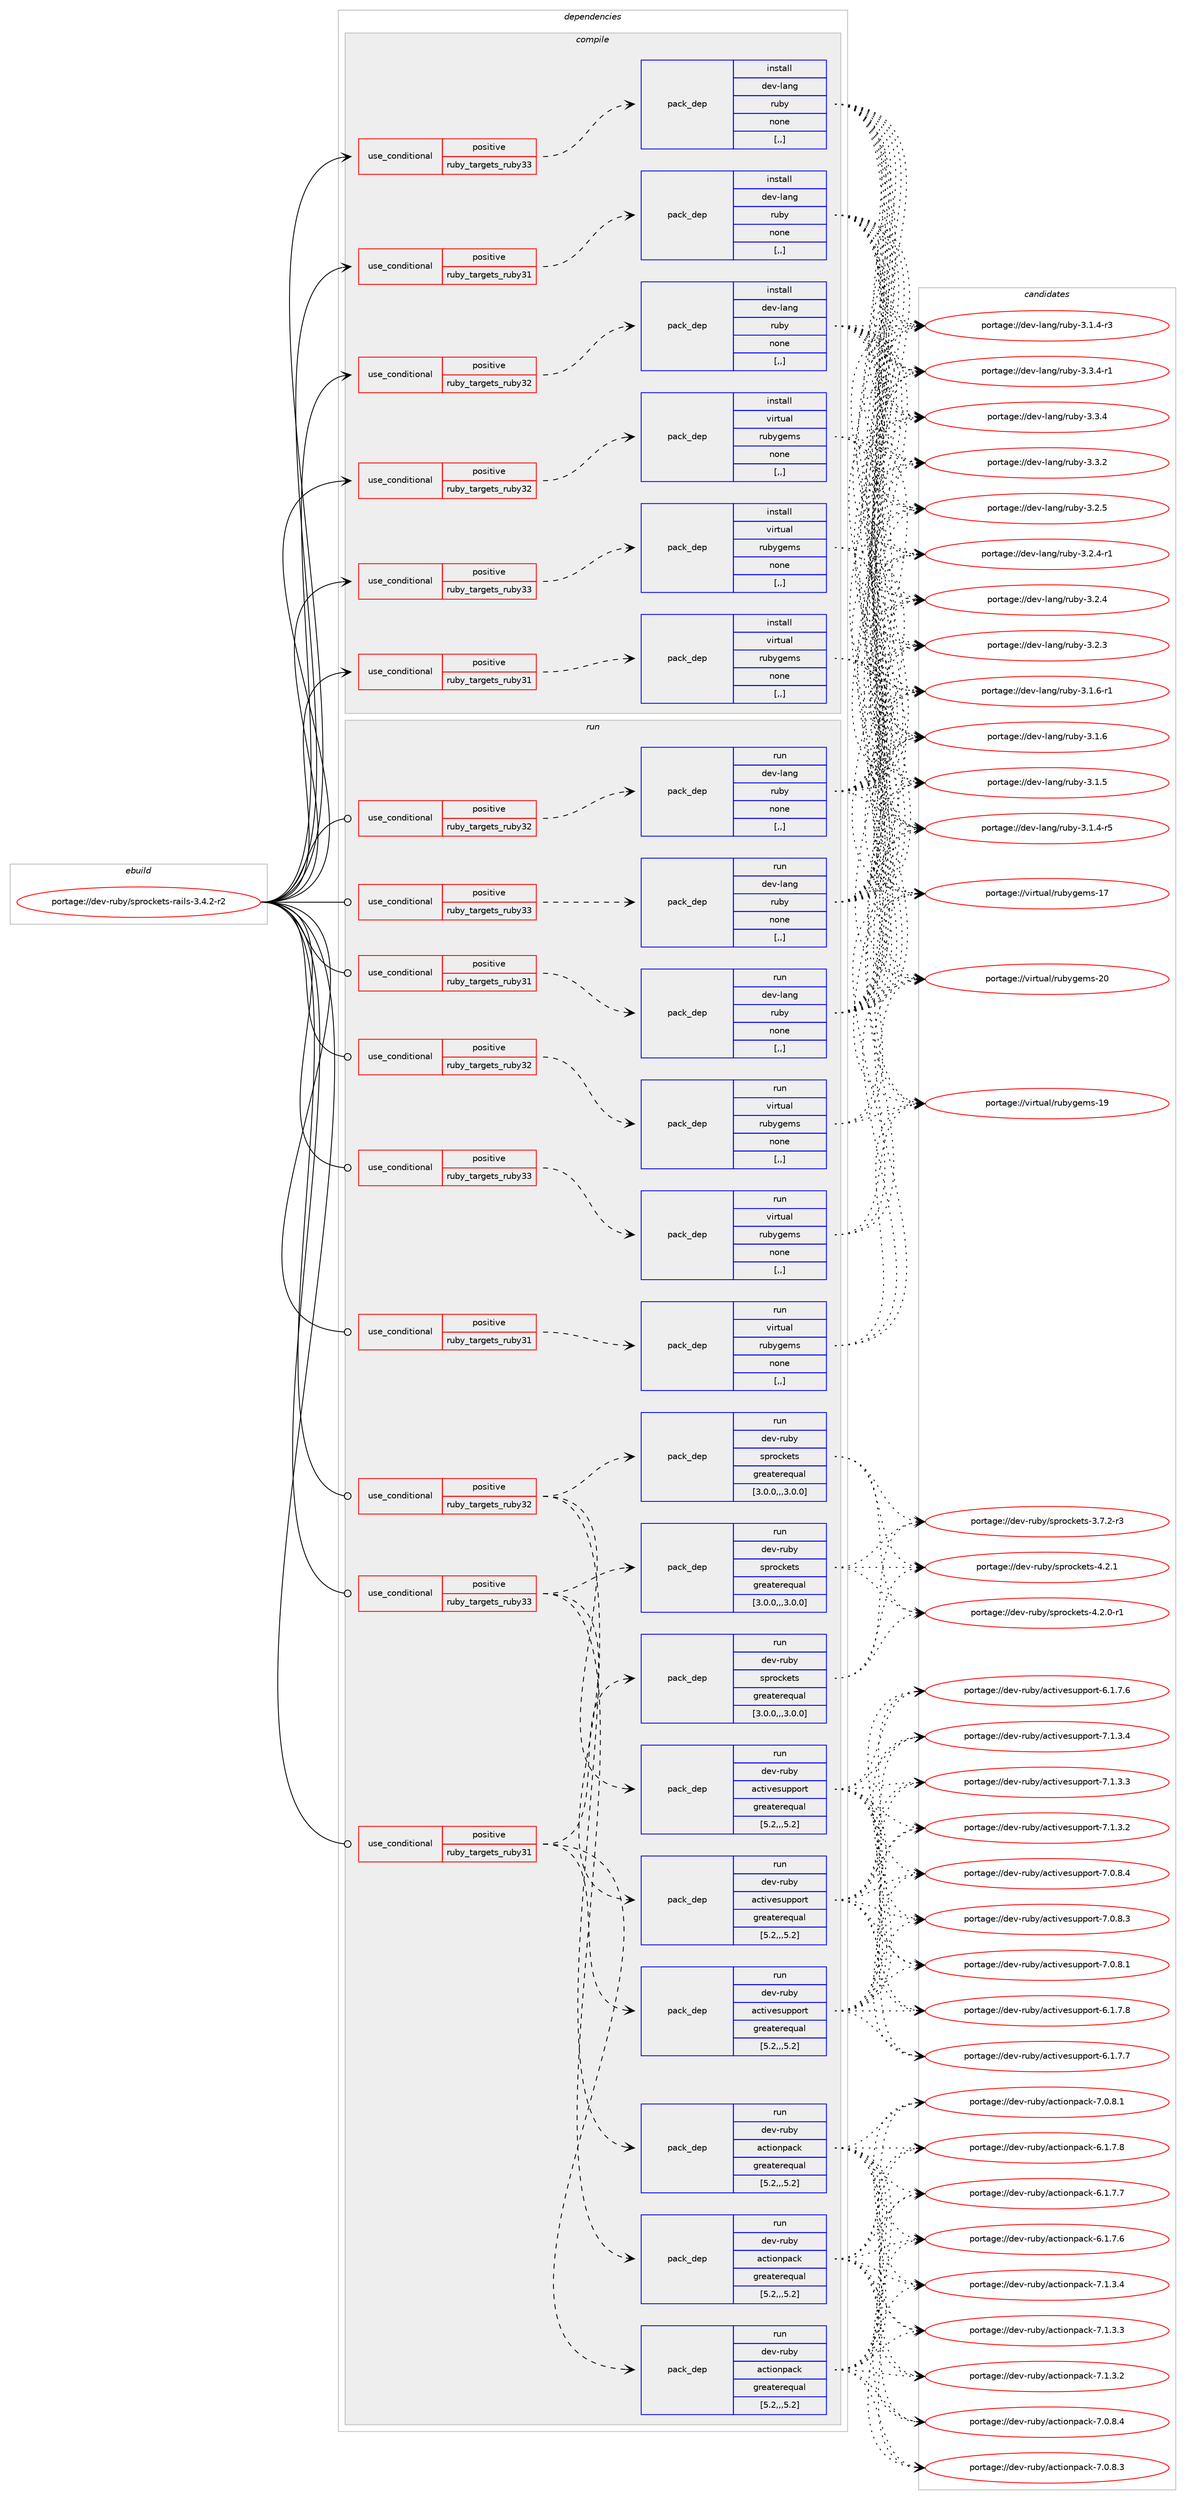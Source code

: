 digraph prolog {

# *************
# Graph options
# *************

newrank=true;
concentrate=true;
compound=true;
graph [rankdir=LR,fontname=Helvetica,fontsize=10,ranksep=1.5];#, ranksep=2.5, nodesep=0.2];
edge  [arrowhead=vee];
node  [fontname=Helvetica,fontsize=10];

# **********
# The ebuild
# **********

subgraph cluster_leftcol {
color=gray;
label=<<i>ebuild</i>>;
id [label="portage://dev-ruby/sprockets-rails-3.4.2-r2", color=red, width=4, href="../dev-ruby/sprockets-rails-3.4.2-r2.svg"];
}

# ****************
# The dependencies
# ****************

subgraph cluster_midcol {
color=gray;
label=<<i>dependencies</i>>;
subgraph cluster_compile {
fillcolor="#eeeeee";
style=filled;
label=<<i>compile</i>>;
subgraph cond56948 {
dependency204040 [label=<<TABLE BORDER="0" CELLBORDER="1" CELLSPACING="0" CELLPADDING="4"><TR><TD ROWSPAN="3" CELLPADDING="10">use_conditional</TD></TR><TR><TD>positive</TD></TR><TR><TD>ruby_targets_ruby31</TD></TR></TABLE>>, shape=none, color=red];
subgraph pack145707 {
dependency204041 [label=<<TABLE BORDER="0" CELLBORDER="1" CELLSPACING="0" CELLPADDING="4" WIDTH="220"><TR><TD ROWSPAN="6" CELLPADDING="30">pack_dep</TD></TR><TR><TD WIDTH="110">install</TD></TR><TR><TD>dev-lang</TD></TR><TR><TD>ruby</TD></TR><TR><TD>none</TD></TR><TR><TD>[,,]</TD></TR></TABLE>>, shape=none, color=blue];
}
dependency204040:e -> dependency204041:w [weight=20,style="dashed",arrowhead="vee"];
}
id:e -> dependency204040:w [weight=20,style="solid",arrowhead="vee"];
subgraph cond56949 {
dependency204042 [label=<<TABLE BORDER="0" CELLBORDER="1" CELLSPACING="0" CELLPADDING="4"><TR><TD ROWSPAN="3" CELLPADDING="10">use_conditional</TD></TR><TR><TD>positive</TD></TR><TR><TD>ruby_targets_ruby31</TD></TR></TABLE>>, shape=none, color=red];
subgraph pack145708 {
dependency204043 [label=<<TABLE BORDER="0" CELLBORDER="1" CELLSPACING="0" CELLPADDING="4" WIDTH="220"><TR><TD ROWSPAN="6" CELLPADDING="30">pack_dep</TD></TR><TR><TD WIDTH="110">install</TD></TR><TR><TD>virtual</TD></TR><TR><TD>rubygems</TD></TR><TR><TD>none</TD></TR><TR><TD>[,,]</TD></TR></TABLE>>, shape=none, color=blue];
}
dependency204042:e -> dependency204043:w [weight=20,style="dashed",arrowhead="vee"];
}
id:e -> dependency204042:w [weight=20,style="solid",arrowhead="vee"];
subgraph cond56950 {
dependency204044 [label=<<TABLE BORDER="0" CELLBORDER="1" CELLSPACING="0" CELLPADDING="4"><TR><TD ROWSPAN="3" CELLPADDING="10">use_conditional</TD></TR><TR><TD>positive</TD></TR><TR><TD>ruby_targets_ruby32</TD></TR></TABLE>>, shape=none, color=red];
subgraph pack145709 {
dependency204045 [label=<<TABLE BORDER="0" CELLBORDER="1" CELLSPACING="0" CELLPADDING="4" WIDTH="220"><TR><TD ROWSPAN="6" CELLPADDING="30">pack_dep</TD></TR><TR><TD WIDTH="110">install</TD></TR><TR><TD>dev-lang</TD></TR><TR><TD>ruby</TD></TR><TR><TD>none</TD></TR><TR><TD>[,,]</TD></TR></TABLE>>, shape=none, color=blue];
}
dependency204044:e -> dependency204045:w [weight=20,style="dashed",arrowhead="vee"];
}
id:e -> dependency204044:w [weight=20,style="solid",arrowhead="vee"];
subgraph cond56951 {
dependency204046 [label=<<TABLE BORDER="0" CELLBORDER="1" CELLSPACING="0" CELLPADDING="4"><TR><TD ROWSPAN="3" CELLPADDING="10">use_conditional</TD></TR><TR><TD>positive</TD></TR><TR><TD>ruby_targets_ruby32</TD></TR></TABLE>>, shape=none, color=red];
subgraph pack145710 {
dependency204047 [label=<<TABLE BORDER="0" CELLBORDER="1" CELLSPACING="0" CELLPADDING="4" WIDTH="220"><TR><TD ROWSPAN="6" CELLPADDING="30">pack_dep</TD></TR><TR><TD WIDTH="110">install</TD></TR><TR><TD>virtual</TD></TR><TR><TD>rubygems</TD></TR><TR><TD>none</TD></TR><TR><TD>[,,]</TD></TR></TABLE>>, shape=none, color=blue];
}
dependency204046:e -> dependency204047:w [weight=20,style="dashed",arrowhead="vee"];
}
id:e -> dependency204046:w [weight=20,style="solid",arrowhead="vee"];
subgraph cond56952 {
dependency204048 [label=<<TABLE BORDER="0" CELLBORDER="1" CELLSPACING="0" CELLPADDING="4"><TR><TD ROWSPAN="3" CELLPADDING="10">use_conditional</TD></TR><TR><TD>positive</TD></TR><TR><TD>ruby_targets_ruby33</TD></TR></TABLE>>, shape=none, color=red];
subgraph pack145711 {
dependency204049 [label=<<TABLE BORDER="0" CELLBORDER="1" CELLSPACING="0" CELLPADDING="4" WIDTH="220"><TR><TD ROWSPAN="6" CELLPADDING="30">pack_dep</TD></TR><TR><TD WIDTH="110">install</TD></TR><TR><TD>dev-lang</TD></TR><TR><TD>ruby</TD></TR><TR><TD>none</TD></TR><TR><TD>[,,]</TD></TR></TABLE>>, shape=none, color=blue];
}
dependency204048:e -> dependency204049:w [weight=20,style="dashed",arrowhead="vee"];
}
id:e -> dependency204048:w [weight=20,style="solid",arrowhead="vee"];
subgraph cond56953 {
dependency204050 [label=<<TABLE BORDER="0" CELLBORDER="1" CELLSPACING="0" CELLPADDING="4"><TR><TD ROWSPAN="3" CELLPADDING="10">use_conditional</TD></TR><TR><TD>positive</TD></TR><TR><TD>ruby_targets_ruby33</TD></TR></TABLE>>, shape=none, color=red];
subgraph pack145712 {
dependency204051 [label=<<TABLE BORDER="0" CELLBORDER="1" CELLSPACING="0" CELLPADDING="4" WIDTH="220"><TR><TD ROWSPAN="6" CELLPADDING="30">pack_dep</TD></TR><TR><TD WIDTH="110">install</TD></TR><TR><TD>virtual</TD></TR><TR><TD>rubygems</TD></TR><TR><TD>none</TD></TR><TR><TD>[,,]</TD></TR></TABLE>>, shape=none, color=blue];
}
dependency204050:e -> dependency204051:w [weight=20,style="dashed",arrowhead="vee"];
}
id:e -> dependency204050:w [weight=20,style="solid",arrowhead="vee"];
}
subgraph cluster_compileandrun {
fillcolor="#eeeeee";
style=filled;
label=<<i>compile and run</i>>;
}
subgraph cluster_run {
fillcolor="#eeeeee";
style=filled;
label=<<i>run</i>>;
subgraph cond56954 {
dependency204052 [label=<<TABLE BORDER="0" CELLBORDER="1" CELLSPACING="0" CELLPADDING="4"><TR><TD ROWSPAN="3" CELLPADDING="10">use_conditional</TD></TR><TR><TD>positive</TD></TR><TR><TD>ruby_targets_ruby31</TD></TR></TABLE>>, shape=none, color=red];
subgraph pack145713 {
dependency204053 [label=<<TABLE BORDER="0" CELLBORDER="1" CELLSPACING="0" CELLPADDING="4" WIDTH="220"><TR><TD ROWSPAN="6" CELLPADDING="30">pack_dep</TD></TR><TR><TD WIDTH="110">run</TD></TR><TR><TD>dev-lang</TD></TR><TR><TD>ruby</TD></TR><TR><TD>none</TD></TR><TR><TD>[,,]</TD></TR></TABLE>>, shape=none, color=blue];
}
dependency204052:e -> dependency204053:w [weight=20,style="dashed",arrowhead="vee"];
}
id:e -> dependency204052:w [weight=20,style="solid",arrowhead="odot"];
subgraph cond56955 {
dependency204054 [label=<<TABLE BORDER="0" CELLBORDER="1" CELLSPACING="0" CELLPADDING="4"><TR><TD ROWSPAN="3" CELLPADDING="10">use_conditional</TD></TR><TR><TD>positive</TD></TR><TR><TD>ruby_targets_ruby31</TD></TR></TABLE>>, shape=none, color=red];
subgraph pack145714 {
dependency204055 [label=<<TABLE BORDER="0" CELLBORDER="1" CELLSPACING="0" CELLPADDING="4" WIDTH="220"><TR><TD ROWSPAN="6" CELLPADDING="30">pack_dep</TD></TR><TR><TD WIDTH="110">run</TD></TR><TR><TD>dev-ruby</TD></TR><TR><TD>actionpack</TD></TR><TR><TD>greaterequal</TD></TR><TR><TD>[5.2,,,5.2]</TD></TR></TABLE>>, shape=none, color=blue];
}
dependency204054:e -> dependency204055:w [weight=20,style="dashed",arrowhead="vee"];
subgraph pack145715 {
dependency204056 [label=<<TABLE BORDER="0" CELLBORDER="1" CELLSPACING="0" CELLPADDING="4" WIDTH="220"><TR><TD ROWSPAN="6" CELLPADDING="30">pack_dep</TD></TR><TR><TD WIDTH="110">run</TD></TR><TR><TD>dev-ruby</TD></TR><TR><TD>activesupport</TD></TR><TR><TD>greaterequal</TD></TR><TR><TD>[5.2,,,5.2]</TD></TR></TABLE>>, shape=none, color=blue];
}
dependency204054:e -> dependency204056:w [weight=20,style="dashed",arrowhead="vee"];
subgraph pack145716 {
dependency204057 [label=<<TABLE BORDER="0" CELLBORDER="1" CELLSPACING="0" CELLPADDING="4" WIDTH="220"><TR><TD ROWSPAN="6" CELLPADDING="30">pack_dep</TD></TR><TR><TD WIDTH="110">run</TD></TR><TR><TD>dev-ruby</TD></TR><TR><TD>sprockets</TD></TR><TR><TD>greaterequal</TD></TR><TR><TD>[3.0.0,,,3.0.0]</TD></TR></TABLE>>, shape=none, color=blue];
}
dependency204054:e -> dependency204057:w [weight=20,style="dashed",arrowhead="vee"];
}
id:e -> dependency204054:w [weight=20,style="solid",arrowhead="odot"];
subgraph cond56956 {
dependency204058 [label=<<TABLE BORDER="0" CELLBORDER="1" CELLSPACING="0" CELLPADDING="4"><TR><TD ROWSPAN="3" CELLPADDING="10">use_conditional</TD></TR><TR><TD>positive</TD></TR><TR><TD>ruby_targets_ruby31</TD></TR></TABLE>>, shape=none, color=red];
subgraph pack145717 {
dependency204059 [label=<<TABLE BORDER="0" CELLBORDER="1" CELLSPACING="0" CELLPADDING="4" WIDTH="220"><TR><TD ROWSPAN="6" CELLPADDING="30">pack_dep</TD></TR><TR><TD WIDTH="110">run</TD></TR><TR><TD>virtual</TD></TR><TR><TD>rubygems</TD></TR><TR><TD>none</TD></TR><TR><TD>[,,]</TD></TR></TABLE>>, shape=none, color=blue];
}
dependency204058:e -> dependency204059:w [weight=20,style="dashed",arrowhead="vee"];
}
id:e -> dependency204058:w [weight=20,style="solid",arrowhead="odot"];
subgraph cond56957 {
dependency204060 [label=<<TABLE BORDER="0" CELLBORDER="1" CELLSPACING="0" CELLPADDING="4"><TR><TD ROWSPAN="3" CELLPADDING="10">use_conditional</TD></TR><TR><TD>positive</TD></TR><TR><TD>ruby_targets_ruby32</TD></TR></TABLE>>, shape=none, color=red];
subgraph pack145718 {
dependency204061 [label=<<TABLE BORDER="0" CELLBORDER="1" CELLSPACING="0" CELLPADDING="4" WIDTH="220"><TR><TD ROWSPAN="6" CELLPADDING="30">pack_dep</TD></TR><TR><TD WIDTH="110">run</TD></TR><TR><TD>dev-lang</TD></TR><TR><TD>ruby</TD></TR><TR><TD>none</TD></TR><TR><TD>[,,]</TD></TR></TABLE>>, shape=none, color=blue];
}
dependency204060:e -> dependency204061:w [weight=20,style="dashed",arrowhead="vee"];
}
id:e -> dependency204060:w [weight=20,style="solid",arrowhead="odot"];
subgraph cond56958 {
dependency204062 [label=<<TABLE BORDER="0" CELLBORDER="1" CELLSPACING="0" CELLPADDING="4"><TR><TD ROWSPAN="3" CELLPADDING="10">use_conditional</TD></TR><TR><TD>positive</TD></TR><TR><TD>ruby_targets_ruby32</TD></TR></TABLE>>, shape=none, color=red];
subgraph pack145719 {
dependency204063 [label=<<TABLE BORDER="0" CELLBORDER="1" CELLSPACING="0" CELLPADDING="4" WIDTH="220"><TR><TD ROWSPAN="6" CELLPADDING="30">pack_dep</TD></TR><TR><TD WIDTH="110">run</TD></TR><TR><TD>dev-ruby</TD></TR><TR><TD>actionpack</TD></TR><TR><TD>greaterequal</TD></TR><TR><TD>[5.2,,,5.2]</TD></TR></TABLE>>, shape=none, color=blue];
}
dependency204062:e -> dependency204063:w [weight=20,style="dashed",arrowhead="vee"];
subgraph pack145720 {
dependency204064 [label=<<TABLE BORDER="0" CELLBORDER="1" CELLSPACING="0" CELLPADDING="4" WIDTH="220"><TR><TD ROWSPAN="6" CELLPADDING="30">pack_dep</TD></TR><TR><TD WIDTH="110">run</TD></TR><TR><TD>dev-ruby</TD></TR><TR><TD>activesupport</TD></TR><TR><TD>greaterequal</TD></TR><TR><TD>[5.2,,,5.2]</TD></TR></TABLE>>, shape=none, color=blue];
}
dependency204062:e -> dependency204064:w [weight=20,style="dashed",arrowhead="vee"];
subgraph pack145721 {
dependency204065 [label=<<TABLE BORDER="0" CELLBORDER="1" CELLSPACING="0" CELLPADDING="4" WIDTH="220"><TR><TD ROWSPAN="6" CELLPADDING="30">pack_dep</TD></TR><TR><TD WIDTH="110">run</TD></TR><TR><TD>dev-ruby</TD></TR><TR><TD>sprockets</TD></TR><TR><TD>greaterequal</TD></TR><TR><TD>[3.0.0,,,3.0.0]</TD></TR></TABLE>>, shape=none, color=blue];
}
dependency204062:e -> dependency204065:w [weight=20,style="dashed",arrowhead="vee"];
}
id:e -> dependency204062:w [weight=20,style="solid",arrowhead="odot"];
subgraph cond56959 {
dependency204066 [label=<<TABLE BORDER="0" CELLBORDER="1" CELLSPACING="0" CELLPADDING="4"><TR><TD ROWSPAN="3" CELLPADDING="10">use_conditional</TD></TR><TR><TD>positive</TD></TR><TR><TD>ruby_targets_ruby32</TD></TR></TABLE>>, shape=none, color=red];
subgraph pack145722 {
dependency204067 [label=<<TABLE BORDER="0" CELLBORDER="1" CELLSPACING="0" CELLPADDING="4" WIDTH="220"><TR><TD ROWSPAN="6" CELLPADDING="30">pack_dep</TD></TR><TR><TD WIDTH="110">run</TD></TR><TR><TD>virtual</TD></TR><TR><TD>rubygems</TD></TR><TR><TD>none</TD></TR><TR><TD>[,,]</TD></TR></TABLE>>, shape=none, color=blue];
}
dependency204066:e -> dependency204067:w [weight=20,style="dashed",arrowhead="vee"];
}
id:e -> dependency204066:w [weight=20,style="solid",arrowhead="odot"];
subgraph cond56960 {
dependency204068 [label=<<TABLE BORDER="0" CELLBORDER="1" CELLSPACING="0" CELLPADDING="4"><TR><TD ROWSPAN="3" CELLPADDING="10">use_conditional</TD></TR><TR><TD>positive</TD></TR><TR><TD>ruby_targets_ruby33</TD></TR></TABLE>>, shape=none, color=red];
subgraph pack145723 {
dependency204069 [label=<<TABLE BORDER="0" CELLBORDER="1" CELLSPACING="0" CELLPADDING="4" WIDTH="220"><TR><TD ROWSPAN="6" CELLPADDING="30">pack_dep</TD></TR><TR><TD WIDTH="110">run</TD></TR><TR><TD>dev-lang</TD></TR><TR><TD>ruby</TD></TR><TR><TD>none</TD></TR><TR><TD>[,,]</TD></TR></TABLE>>, shape=none, color=blue];
}
dependency204068:e -> dependency204069:w [weight=20,style="dashed",arrowhead="vee"];
}
id:e -> dependency204068:w [weight=20,style="solid",arrowhead="odot"];
subgraph cond56961 {
dependency204070 [label=<<TABLE BORDER="0" CELLBORDER="1" CELLSPACING="0" CELLPADDING="4"><TR><TD ROWSPAN="3" CELLPADDING="10">use_conditional</TD></TR><TR><TD>positive</TD></TR><TR><TD>ruby_targets_ruby33</TD></TR></TABLE>>, shape=none, color=red];
subgraph pack145724 {
dependency204071 [label=<<TABLE BORDER="0" CELLBORDER="1" CELLSPACING="0" CELLPADDING="4" WIDTH="220"><TR><TD ROWSPAN="6" CELLPADDING="30">pack_dep</TD></TR><TR><TD WIDTH="110">run</TD></TR><TR><TD>dev-ruby</TD></TR><TR><TD>actionpack</TD></TR><TR><TD>greaterequal</TD></TR><TR><TD>[5.2,,,5.2]</TD></TR></TABLE>>, shape=none, color=blue];
}
dependency204070:e -> dependency204071:w [weight=20,style="dashed",arrowhead="vee"];
subgraph pack145725 {
dependency204072 [label=<<TABLE BORDER="0" CELLBORDER="1" CELLSPACING="0" CELLPADDING="4" WIDTH="220"><TR><TD ROWSPAN="6" CELLPADDING="30">pack_dep</TD></TR><TR><TD WIDTH="110">run</TD></TR><TR><TD>dev-ruby</TD></TR><TR><TD>activesupport</TD></TR><TR><TD>greaterequal</TD></TR><TR><TD>[5.2,,,5.2]</TD></TR></TABLE>>, shape=none, color=blue];
}
dependency204070:e -> dependency204072:w [weight=20,style="dashed",arrowhead="vee"];
subgraph pack145726 {
dependency204073 [label=<<TABLE BORDER="0" CELLBORDER="1" CELLSPACING="0" CELLPADDING="4" WIDTH="220"><TR><TD ROWSPAN="6" CELLPADDING="30">pack_dep</TD></TR><TR><TD WIDTH="110">run</TD></TR><TR><TD>dev-ruby</TD></TR><TR><TD>sprockets</TD></TR><TR><TD>greaterequal</TD></TR><TR><TD>[3.0.0,,,3.0.0]</TD></TR></TABLE>>, shape=none, color=blue];
}
dependency204070:e -> dependency204073:w [weight=20,style="dashed",arrowhead="vee"];
}
id:e -> dependency204070:w [weight=20,style="solid",arrowhead="odot"];
subgraph cond56962 {
dependency204074 [label=<<TABLE BORDER="0" CELLBORDER="1" CELLSPACING="0" CELLPADDING="4"><TR><TD ROWSPAN="3" CELLPADDING="10">use_conditional</TD></TR><TR><TD>positive</TD></TR><TR><TD>ruby_targets_ruby33</TD></TR></TABLE>>, shape=none, color=red];
subgraph pack145727 {
dependency204075 [label=<<TABLE BORDER="0" CELLBORDER="1" CELLSPACING="0" CELLPADDING="4" WIDTH="220"><TR><TD ROWSPAN="6" CELLPADDING="30">pack_dep</TD></TR><TR><TD WIDTH="110">run</TD></TR><TR><TD>virtual</TD></TR><TR><TD>rubygems</TD></TR><TR><TD>none</TD></TR><TR><TD>[,,]</TD></TR></TABLE>>, shape=none, color=blue];
}
dependency204074:e -> dependency204075:w [weight=20,style="dashed",arrowhead="vee"];
}
id:e -> dependency204074:w [weight=20,style="solid",arrowhead="odot"];
}
}

# **************
# The candidates
# **************

subgraph cluster_choices {
rank=same;
color=gray;
label=<<i>candidates</i>>;

subgraph choice145707 {
color=black;
nodesep=1;
choice100101118451089711010347114117981214551465146524511449 [label="portage://dev-lang/ruby-3.3.4-r1", color=red, width=4,href="../dev-lang/ruby-3.3.4-r1.svg"];
choice10010111845108971101034711411798121455146514652 [label="portage://dev-lang/ruby-3.3.4", color=red, width=4,href="../dev-lang/ruby-3.3.4.svg"];
choice10010111845108971101034711411798121455146514650 [label="portage://dev-lang/ruby-3.3.2", color=red, width=4,href="../dev-lang/ruby-3.3.2.svg"];
choice10010111845108971101034711411798121455146504653 [label="portage://dev-lang/ruby-3.2.5", color=red, width=4,href="../dev-lang/ruby-3.2.5.svg"];
choice100101118451089711010347114117981214551465046524511449 [label="portage://dev-lang/ruby-3.2.4-r1", color=red, width=4,href="../dev-lang/ruby-3.2.4-r1.svg"];
choice10010111845108971101034711411798121455146504652 [label="portage://dev-lang/ruby-3.2.4", color=red, width=4,href="../dev-lang/ruby-3.2.4.svg"];
choice10010111845108971101034711411798121455146504651 [label="portage://dev-lang/ruby-3.2.3", color=red, width=4,href="../dev-lang/ruby-3.2.3.svg"];
choice100101118451089711010347114117981214551464946544511449 [label="portage://dev-lang/ruby-3.1.6-r1", color=red, width=4,href="../dev-lang/ruby-3.1.6-r1.svg"];
choice10010111845108971101034711411798121455146494654 [label="portage://dev-lang/ruby-3.1.6", color=red, width=4,href="../dev-lang/ruby-3.1.6.svg"];
choice10010111845108971101034711411798121455146494653 [label="portage://dev-lang/ruby-3.1.5", color=red, width=4,href="../dev-lang/ruby-3.1.5.svg"];
choice100101118451089711010347114117981214551464946524511453 [label="portage://dev-lang/ruby-3.1.4-r5", color=red, width=4,href="../dev-lang/ruby-3.1.4-r5.svg"];
choice100101118451089711010347114117981214551464946524511451 [label="portage://dev-lang/ruby-3.1.4-r3", color=red, width=4,href="../dev-lang/ruby-3.1.4-r3.svg"];
dependency204041:e -> choice100101118451089711010347114117981214551465146524511449:w [style=dotted,weight="100"];
dependency204041:e -> choice10010111845108971101034711411798121455146514652:w [style=dotted,weight="100"];
dependency204041:e -> choice10010111845108971101034711411798121455146514650:w [style=dotted,weight="100"];
dependency204041:e -> choice10010111845108971101034711411798121455146504653:w [style=dotted,weight="100"];
dependency204041:e -> choice100101118451089711010347114117981214551465046524511449:w [style=dotted,weight="100"];
dependency204041:e -> choice10010111845108971101034711411798121455146504652:w [style=dotted,weight="100"];
dependency204041:e -> choice10010111845108971101034711411798121455146504651:w [style=dotted,weight="100"];
dependency204041:e -> choice100101118451089711010347114117981214551464946544511449:w [style=dotted,weight="100"];
dependency204041:e -> choice10010111845108971101034711411798121455146494654:w [style=dotted,weight="100"];
dependency204041:e -> choice10010111845108971101034711411798121455146494653:w [style=dotted,weight="100"];
dependency204041:e -> choice100101118451089711010347114117981214551464946524511453:w [style=dotted,weight="100"];
dependency204041:e -> choice100101118451089711010347114117981214551464946524511451:w [style=dotted,weight="100"];
}
subgraph choice145708 {
color=black;
nodesep=1;
choice118105114116117971084711411798121103101109115455048 [label="portage://virtual/rubygems-20", color=red, width=4,href="../virtual/rubygems-20.svg"];
choice118105114116117971084711411798121103101109115454957 [label="portage://virtual/rubygems-19", color=red, width=4,href="../virtual/rubygems-19.svg"];
choice118105114116117971084711411798121103101109115454955 [label="portage://virtual/rubygems-17", color=red, width=4,href="../virtual/rubygems-17.svg"];
dependency204043:e -> choice118105114116117971084711411798121103101109115455048:w [style=dotted,weight="100"];
dependency204043:e -> choice118105114116117971084711411798121103101109115454957:w [style=dotted,weight="100"];
dependency204043:e -> choice118105114116117971084711411798121103101109115454955:w [style=dotted,weight="100"];
}
subgraph choice145709 {
color=black;
nodesep=1;
choice100101118451089711010347114117981214551465146524511449 [label="portage://dev-lang/ruby-3.3.4-r1", color=red, width=4,href="../dev-lang/ruby-3.3.4-r1.svg"];
choice10010111845108971101034711411798121455146514652 [label="portage://dev-lang/ruby-3.3.4", color=red, width=4,href="../dev-lang/ruby-3.3.4.svg"];
choice10010111845108971101034711411798121455146514650 [label="portage://dev-lang/ruby-3.3.2", color=red, width=4,href="../dev-lang/ruby-3.3.2.svg"];
choice10010111845108971101034711411798121455146504653 [label="portage://dev-lang/ruby-3.2.5", color=red, width=4,href="../dev-lang/ruby-3.2.5.svg"];
choice100101118451089711010347114117981214551465046524511449 [label="portage://dev-lang/ruby-3.2.4-r1", color=red, width=4,href="../dev-lang/ruby-3.2.4-r1.svg"];
choice10010111845108971101034711411798121455146504652 [label="portage://dev-lang/ruby-3.2.4", color=red, width=4,href="../dev-lang/ruby-3.2.4.svg"];
choice10010111845108971101034711411798121455146504651 [label="portage://dev-lang/ruby-3.2.3", color=red, width=4,href="../dev-lang/ruby-3.2.3.svg"];
choice100101118451089711010347114117981214551464946544511449 [label="portage://dev-lang/ruby-3.1.6-r1", color=red, width=4,href="../dev-lang/ruby-3.1.6-r1.svg"];
choice10010111845108971101034711411798121455146494654 [label="portage://dev-lang/ruby-3.1.6", color=red, width=4,href="../dev-lang/ruby-3.1.6.svg"];
choice10010111845108971101034711411798121455146494653 [label="portage://dev-lang/ruby-3.1.5", color=red, width=4,href="../dev-lang/ruby-3.1.5.svg"];
choice100101118451089711010347114117981214551464946524511453 [label="portage://dev-lang/ruby-3.1.4-r5", color=red, width=4,href="../dev-lang/ruby-3.1.4-r5.svg"];
choice100101118451089711010347114117981214551464946524511451 [label="portage://dev-lang/ruby-3.1.4-r3", color=red, width=4,href="../dev-lang/ruby-3.1.4-r3.svg"];
dependency204045:e -> choice100101118451089711010347114117981214551465146524511449:w [style=dotted,weight="100"];
dependency204045:e -> choice10010111845108971101034711411798121455146514652:w [style=dotted,weight="100"];
dependency204045:e -> choice10010111845108971101034711411798121455146514650:w [style=dotted,weight="100"];
dependency204045:e -> choice10010111845108971101034711411798121455146504653:w [style=dotted,weight="100"];
dependency204045:e -> choice100101118451089711010347114117981214551465046524511449:w [style=dotted,weight="100"];
dependency204045:e -> choice10010111845108971101034711411798121455146504652:w [style=dotted,weight="100"];
dependency204045:e -> choice10010111845108971101034711411798121455146504651:w [style=dotted,weight="100"];
dependency204045:e -> choice100101118451089711010347114117981214551464946544511449:w [style=dotted,weight="100"];
dependency204045:e -> choice10010111845108971101034711411798121455146494654:w [style=dotted,weight="100"];
dependency204045:e -> choice10010111845108971101034711411798121455146494653:w [style=dotted,weight="100"];
dependency204045:e -> choice100101118451089711010347114117981214551464946524511453:w [style=dotted,weight="100"];
dependency204045:e -> choice100101118451089711010347114117981214551464946524511451:w [style=dotted,weight="100"];
}
subgraph choice145710 {
color=black;
nodesep=1;
choice118105114116117971084711411798121103101109115455048 [label="portage://virtual/rubygems-20", color=red, width=4,href="../virtual/rubygems-20.svg"];
choice118105114116117971084711411798121103101109115454957 [label="portage://virtual/rubygems-19", color=red, width=4,href="../virtual/rubygems-19.svg"];
choice118105114116117971084711411798121103101109115454955 [label="portage://virtual/rubygems-17", color=red, width=4,href="../virtual/rubygems-17.svg"];
dependency204047:e -> choice118105114116117971084711411798121103101109115455048:w [style=dotted,weight="100"];
dependency204047:e -> choice118105114116117971084711411798121103101109115454957:w [style=dotted,weight="100"];
dependency204047:e -> choice118105114116117971084711411798121103101109115454955:w [style=dotted,weight="100"];
}
subgraph choice145711 {
color=black;
nodesep=1;
choice100101118451089711010347114117981214551465146524511449 [label="portage://dev-lang/ruby-3.3.4-r1", color=red, width=4,href="../dev-lang/ruby-3.3.4-r1.svg"];
choice10010111845108971101034711411798121455146514652 [label="portage://dev-lang/ruby-3.3.4", color=red, width=4,href="../dev-lang/ruby-3.3.4.svg"];
choice10010111845108971101034711411798121455146514650 [label="portage://dev-lang/ruby-3.3.2", color=red, width=4,href="../dev-lang/ruby-3.3.2.svg"];
choice10010111845108971101034711411798121455146504653 [label="portage://dev-lang/ruby-3.2.5", color=red, width=4,href="../dev-lang/ruby-3.2.5.svg"];
choice100101118451089711010347114117981214551465046524511449 [label="portage://dev-lang/ruby-3.2.4-r1", color=red, width=4,href="../dev-lang/ruby-3.2.4-r1.svg"];
choice10010111845108971101034711411798121455146504652 [label="portage://dev-lang/ruby-3.2.4", color=red, width=4,href="../dev-lang/ruby-3.2.4.svg"];
choice10010111845108971101034711411798121455146504651 [label="portage://dev-lang/ruby-3.2.3", color=red, width=4,href="../dev-lang/ruby-3.2.3.svg"];
choice100101118451089711010347114117981214551464946544511449 [label="portage://dev-lang/ruby-3.1.6-r1", color=red, width=4,href="../dev-lang/ruby-3.1.6-r1.svg"];
choice10010111845108971101034711411798121455146494654 [label="portage://dev-lang/ruby-3.1.6", color=red, width=4,href="../dev-lang/ruby-3.1.6.svg"];
choice10010111845108971101034711411798121455146494653 [label="portage://dev-lang/ruby-3.1.5", color=red, width=4,href="../dev-lang/ruby-3.1.5.svg"];
choice100101118451089711010347114117981214551464946524511453 [label="portage://dev-lang/ruby-3.1.4-r5", color=red, width=4,href="../dev-lang/ruby-3.1.4-r5.svg"];
choice100101118451089711010347114117981214551464946524511451 [label="portage://dev-lang/ruby-3.1.4-r3", color=red, width=4,href="../dev-lang/ruby-3.1.4-r3.svg"];
dependency204049:e -> choice100101118451089711010347114117981214551465146524511449:w [style=dotted,weight="100"];
dependency204049:e -> choice10010111845108971101034711411798121455146514652:w [style=dotted,weight="100"];
dependency204049:e -> choice10010111845108971101034711411798121455146514650:w [style=dotted,weight="100"];
dependency204049:e -> choice10010111845108971101034711411798121455146504653:w [style=dotted,weight="100"];
dependency204049:e -> choice100101118451089711010347114117981214551465046524511449:w [style=dotted,weight="100"];
dependency204049:e -> choice10010111845108971101034711411798121455146504652:w [style=dotted,weight="100"];
dependency204049:e -> choice10010111845108971101034711411798121455146504651:w [style=dotted,weight="100"];
dependency204049:e -> choice100101118451089711010347114117981214551464946544511449:w [style=dotted,weight="100"];
dependency204049:e -> choice10010111845108971101034711411798121455146494654:w [style=dotted,weight="100"];
dependency204049:e -> choice10010111845108971101034711411798121455146494653:w [style=dotted,weight="100"];
dependency204049:e -> choice100101118451089711010347114117981214551464946524511453:w [style=dotted,weight="100"];
dependency204049:e -> choice100101118451089711010347114117981214551464946524511451:w [style=dotted,weight="100"];
}
subgraph choice145712 {
color=black;
nodesep=1;
choice118105114116117971084711411798121103101109115455048 [label="portage://virtual/rubygems-20", color=red, width=4,href="../virtual/rubygems-20.svg"];
choice118105114116117971084711411798121103101109115454957 [label="portage://virtual/rubygems-19", color=red, width=4,href="../virtual/rubygems-19.svg"];
choice118105114116117971084711411798121103101109115454955 [label="portage://virtual/rubygems-17", color=red, width=4,href="../virtual/rubygems-17.svg"];
dependency204051:e -> choice118105114116117971084711411798121103101109115455048:w [style=dotted,weight="100"];
dependency204051:e -> choice118105114116117971084711411798121103101109115454957:w [style=dotted,weight="100"];
dependency204051:e -> choice118105114116117971084711411798121103101109115454955:w [style=dotted,weight="100"];
}
subgraph choice145713 {
color=black;
nodesep=1;
choice100101118451089711010347114117981214551465146524511449 [label="portage://dev-lang/ruby-3.3.4-r1", color=red, width=4,href="../dev-lang/ruby-3.3.4-r1.svg"];
choice10010111845108971101034711411798121455146514652 [label="portage://dev-lang/ruby-3.3.4", color=red, width=4,href="../dev-lang/ruby-3.3.4.svg"];
choice10010111845108971101034711411798121455146514650 [label="portage://dev-lang/ruby-3.3.2", color=red, width=4,href="../dev-lang/ruby-3.3.2.svg"];
choice10010111845108971101034711411798121455146504653 [label="portage://dev-lang/ruby-3.2.5", color=red, width=4,href="../dev-lang/ruby-3.2.5.svg"];
choice100101118451089711010347114117981214551465046524511449 [label="portage://dev-lang/ruby-3.2.4-r1", color=red, width=4,href="../dev-lang/ruby-3.2.4-r1.svg"];
choice10010111845108971101034711411798121455146504652 [label="portage://dev-lang/ruby-3.2.4", color=red, width=4,href="../dev-lang/ruby-3.2.4.svg"];
choice10010111845108971101034711411798121455146504651 [label="portage://dev-lang/ruby-3.2.3", color=red, width=4,href="../dev-lang/ruby-3.2.3.svg"];
choice100101118451089711010347114117981214551464946544511449 [label="portage://dev-lang/ruby-3.1.6-r1", color=red, width=4,href="../dev-lang/ruby-3.1.6-r1.svg"];
choice10010111845108971101034711411798121455146494654 [label="portage://dev-lang/ruby-3.1.6", color=red, width=4,href="../dev-lang/ruby-3.1.6.svg"];
choice10010111845108971101034711411798121455146494653 [label="portage://dev-lang/ruby-3.1.5", color=red, width=4,href="../dev-lang/ruby-3.1.5.svg"];
choice100101118451089711010347114117981214551464946524511453 [label="portage://dev-lang/ruby-3.1.4-r5", color=red, width=4,href="../dev-lang/ruby-3.1.4-r5.svg"];
choice100101118451089711010347114117981214551464946524511451 [label="portage://dev-lang/ruby-3.1.4-r3", color=red, width=4,href="../dev-lang/ruby-3.1.4-r3.svg"];
dependency204053:e -> choice100101118451089711010347114117981214551465146524511449:w [style=dotted,weight="100"];
dependency204053:e -> choice10010111845108971101034711411798121455146514652:w [style=dotted,weight="100"];
dependency204053:e -> choice10010111845108971101034711411798121455146514650:w [style=dotted,weight="100"];
dependency204053:e -> choice10010111845108971101034711411798121455146504653:w [style=dotted,weight="100"];
dependency204053:e -> choice100101118451089711010347114117981214551465046524511449:w [style=dotted,weight="100"];
dependency204053:e -> choice10010111845108971101034711411798121455146504652:w [style=dotted,weight="100"];
dependency204053:e -> choice10010111845108971101034711411798121455146504651:w [style=dotted,weight="100"];
dependency204053:e -> choice100101118451089711010347114117981214551464946544511449:w [style=dotted,weight="100"];
dependency204053:e -> choice10010111845108971101034711411798121455146494654:w [style=dotted,weight="100"];
dependency204053:e -> choice10010111845108971101034711411798121455146494653:w [style=dotted,weight="100"];
dependency204053:e -> choice100101118451089711010347114117981214551464946524511453:w [style=dotted,weight="100"];
dependency204053:e -> choice100101118451089711010347114117981214551464946524511451:w [style=dotted,weight="100"];
}
subgraph choice145714 {
color=black;
nodesep=1;
choice100101118451141179812147979911610511111011297991074555464946514652 [label="portage://dev-ruby/actionpack-7.1.3.4", color=red, width=4,href="../dev-ruby/actionpack-7.1.3.4.svg"];
choice100101118451141179812147979911610511111011297991074555464946514651 [label="portage://dev-ruby/actionpack-7.1.3.3", color=red, width=4,href="../dev-ruby/actionpack-7.1.3.3.svg"];
choice100101118451141179812147979911610511111011297991074555464946514650 [label="portage://dev-ruby/actionpack-7.1.3.2", color=red, width=4,href="../dev-ruby/actionpack-7.1.3.2.svg"];
choice100101118451141179812147979911610511111011297991074555464846564652 [label="portage://dev-ruby/actionpack-7.0.8.4", color=red, width=4,href="../dev-ruby/actionpack-7.0.8.4.svg"];
choice100101118451141179812147979911610511111011297991074555464846564651 [label="portage://dev-ruby/actionpack-7.0.8.3", color=red, width=4,href="../dev-ruby/actionpack-7.0.8.3.svg"];
choice100101118451141179812147979911610511111011297991074555464846564649 [label="portage://dev-ruby/actionpack-7.0.8.1", color=red, width=4,href="../dev-ruby/actionpack-7.0.8.1.svg"];
choice100101118451141179812147979911610511111011297991074554464946554656 [label="portage://dev-ruby/actionpack-6.1.7.8", color=red, width=4,href="../dev-ruby/actionpack-6.1.7.8.svg"];
choice100101118451141179812147979911610511111011297991074554464946554655 [label="portage://dev-ruby/actionpack-6.1.7.7", color=red, width=4,href="../dev-ruby/actionpack-6.1.7.7.svg"];
choice100101118451141179812147979911610511111011297991074554464946554654 [label="portage://dev-ruby/actionpack-6.1.7.6", color=red, width=4,href="../dev-ruby/actionpack-6.1.7.6.svg"];
dependency204055:e -> choice100101118451141179812147979911610511111011297991074555464946514652:w [style=dotted,weight="100"];
dependency204055:e -> choice100101118451141179812147979911610511111011297991074555464946514651:w [style=dotted,weight="100"];
dependency204055:e -> choice100101118451141179812147979911610511111011297991074555464946514650:w [style=dotted,weight="100"];
dependency204055:e -> choice100101118451141179812147979911610511111011297991074555464846564652:w [style=dotted,weight="100"];
dependency204055:e -> choice100101118451141179812147979911610511111011297991074555464846564651:w [style=dotted,weight="100"];
dependency204055:e -> choice100101118451141179812147979911610511111011297991074555464846564649:w [style=dotted,weight="100"];
dependency204055:e -> choice100101118451141179812147979911610511111011297991074554464946554656:w [style=dotted,weight="100"];
dependency204055:e -> choice100101118451141179812147979911610511111011297991074554464946554655:w [style=dotted,weight="100"];
dependency204055:e -> choice100101118451141179812147979911610511111011297991074554464946554654:w [style=dotted,weight="100"];
}
subgraph choice145715 {
color=black;
nodesep=1;
choice10010111845114117981214797991161051181011151171121121111141164555464946514652 [label="portage://dev-ruby/activesupport-7.1.3.4", color=red, width=4,href="../dev-ruby/activesupport-7.1.3.4.svg"];
choice10010111845114117981214797991161051181011151171121121111141164555464946514651 [label="portage://dev-ruby/activesupport-7.1.3.3", color=red, width=4,href="../dev-ruby/activesupport-7.1.3.3.svg"];
choice10010111845114117981214797991161051181011151171121121111141164555464946514650 [label="portage://dev-ruby/activesupport-7.1.3.2", color=red, width=4,href="../dev-ruby/activesupport-7.1.3.2.svg"];
choice10010111845114117981214797991161051181011151171121121111141164555464846564652 [label="portage://dev-ruby/activesupport-7.0.8.4", color=red, width=4,href="../dev-ruby/activesupport-7.0.8.4.svg"];
choice10010111845114117981214797991161051181011151171121121111141164555464846564651 [label="portage://dev-ruby/activesupport-7.0.8.3", color=red, width=4,href="../dev-ruby/activesupport-7.0.8.3.svg"];
choice10010111845114117981214797991161051181011151171121121111141164555464846564649 [label="portage://dev-ruby/activesupport-7.0.8.1", color=red, width=4,href="../dev-ruby/activesupport-7.0.8.1.svg"];
choice10010111845114117981214797991161051181011151171121121111141164554464946554656 [label="portage://dev-ruby/activesupport-6.1.7.8", color=red, width=4,href="../dev-ruby/activesupport-6.1.7.8.svg"];
choice10010111845114117981214797991161051181011151171121121111141164554464946554655 [label="portage://dev-ruby/activesupport-6.1.7.7", color=red, width=4,href="../dev-ruby/activesupport-6.1.7.7.svg"];
choice10010111845114117981214797991161051181011151171121121111141164554464946554654 [label="portage://dev-ruby/activesupport-6.1.7.6", color=red, width=4,href="../dev-ruby/activesupport-6.1.7.6.svg"];
dependency204056:e -> choice10010111845114117981214797991161051181011151171121121111141164555464946514652:w [style=dotted,weight="100"];
dependency204056:e -> choice10010111845114117981214797991161051181011151171121121111141164555464946514651:w [style=dotted,weight="100"];
dependency204056:e -> choice10010111845114117981214797991161051181011151171121121111141164555464946514650:w [style=dotted,weight="100"];
dependency204056:e -> choice10010111845114117981214797991161051181011151171121121111141164555464846564652:w [style=dotted,weight="100"];
dependency204056:e -> choice10010111845114117981214797991161051181011151171121121111141164555464846564651:w [style=dotted,weight="100"];
dependency204056:e -> choice10010111845114117981214797991161051181011151171121121111141164555464846564649:w [style=dotted,weight="100"];
dependency204056:e -> choice10010111845114117981214797991161051181011151171121121111141164554464946554656:w [style=dotted,weight="100"];
dependency204056:e -> choice10010111845114117981214797991161051181011151171121121111141164554464946554655:w [style=dotted,weight="100"];
dependency204056:e -> choice10010111845114117981214797991161051181011151171121121111141164554464946554654:w [style=dotted,weight="100"];
}
subgraph choice145716 {
color=black;
nodesep=1;
choice10010111845114117981214711511211411199107101116115455246504649 [label="portage://dev-ruby/sprockets-4.2.1", color=red, width=4,href="../dev-ruby/sprockets-4.2.1.svg"];
choice100101118451141179812147115112114111991071011161154552465046484511449 [label="portage://dev-ruby/sprockets-4.2.0-r1", color=red, width=4,href="../dev-ruby/sprockets-4.2.0-r1.svg"];
choice100101118451141179812147115112114111991071011161154551465546504511451 [label="portage://dev-ruby/sprockets-3.7.2-r3", color=red, width=4,href="../dev-ruby/sprockets-3.7.2-r3.svg"];
dependency204057:e -> choice10010111845114117981214711511211411199107101116115455246504649:w [style=dotted,weight="100"];
dependency204057:e -> choice100101118451141179812147115112114111991071011161154552465046484511449:w [style=dotted,weight="100"];
dependency204057:e -> choice100101118451141179812147115112114111991071011161154551465546504511451:w [style=dotted,weight="100"];
}
subgraph choice145717 {
color=black;
nodesep=1;
choice118105114116117971084711411798121103101109115455048 [label="portage://virtual/rubygems-20", color=red, width=4,href="../virtual/rubygems-20.svg"];
choice118105114116117971084711411798121103101109115454957 [label="portage://virtual/rubygems-19", color=red, width=4,href="../virtual/rubygems-19.svg"];
choice118105114116117971084711411798121103101109115454955 [label="portage://virtual/rubygems-17", color=red, width=4,href="../virtual/rubygems-17.svg"];
dependency204059:e -> choice118105114116117971084711411798121103101109115455048:w [style=dotted,weight="100"];
dependency204059:e -> choice118105114116117971084711411798121103101109115454957:w [style=dotted,weight="100"];
dependency204059:e -> choice118105114116117971084711411798121103101109115454955:w [style=dotted,weight="100"];
}
subgraph choice145718 {
color=black;
nodesep=1;
choice100101118451089711010347114117981214551465146524511449 [label="portage://dev-lang/ruby-3.3.4-r1", color=red, width=4,href="../dev-lang/ruby-3.3.4-r1.svg"];
choice10010111845108971101034711411798121455146514652 [label="portage://dev-lang/ruby-3.3.4", color=red, width=4,href="../dev-lang/ruby-3.3.4.svg"];
choice10010111845108971101034711411798121455146514650 [label="portage://dev-lang/ruby-3.3.2", color=red, width=4,href="../dev-lang/ruby-3.3.2.svg"];
choice10010111845108971101034711411798121455146504653 [label="portage://dev-lang/ruby-3.2.5", color=red, width=4,href="../dev-lang/ruby-3.2.5.svg"];
choice100101118451089711010347114117981214551465046524511449 [label="portage://dev-lang/ruby-3.2.4-r1", color=red, width=4,href="../dev-lang/ruby-3.2.4-r1.svg"];
choice10010111845108971101034711411798121455146504652 [label="portage://dev-lang/ruby-3.2.4", color=red, width=4,href="../dev-lang/ruby-3.2.4.svg"];
choice10010111845108971101034711411798121455146504651 [label="portage://dev-lang/ruby-3.2.3", color=red, width=4,href="../dev-lang/ruby-3.2.3.svg"];
choice100101118451089711010347114117981214551464946544511449 [label="portage://dev-lang/ruby-3.1.6-r1", color=red, width=4,href="../dev-lang/ruby-3.1.6-r1.svg"];
choice10010111845108971101034711411798121455146494654 [label="portage://dev-lang/ruby-3.1.6", color=red, width=4,href="../dev-lang/ruby-3.1.6.svg"];
choice10010111845108971101034711411798121455146494653 [label="portage://dev-lang/ruby-3.1.5", color=red, width=4,href="../dev-lang/ruby-3.1.5.svg"];
choice100101118451089711010347114117981214551464946524511453 [label="portage://dev-lang/ruby-3.1.4-r5", color=red, width=4,href="../dev-lang/ruby-3.1.4-r5.svg"];
choice100101118451089711010347114117981214551464946524511451 [label="portage://dev-lang/ruby-3.1.4-r3", color=red, width=4,href="../dev-lang/ruby-3.1.4-r3.svg"];
dependency204061:e -> choice100101118451089711010347114117981214551465146524511449:w [style=dotted,weight="100"];
dependency204061:e -> choice10010111845108971101034711411798121455146514652:w [style=dotted,weight="100"];
dependency204061:e -> choice10010111845108971101034711411798121455146514650:w [style=dotted,weight="100"];
dependency204061:e -> choice10010111845108971101034711411798121455146504653:w [style=dotted,weight="100"];
dependency204061:e -> choice100101118451089711010347114117981214551465046524511449:w [style=dotted,weight="100"];
dependency204061:e -> choice10010111845108971101034711411798121455146504652:w [style=dotted,weight="100"];
dependency204061:e -> choice10010111845108971101034711411798121455146504651:w [style=dotted,weight="100"];
dependency204061:e -> choice100101118451089711010347114117981214551464946544511449:w [style=dotted,weight="100"];
dependency204061:e -> choice10010111845108971101034711411798121455146494654:w [style=dotted,weight="100"];
dependency204061:e -> choice10010111845108971101034711411798121455146494653:w [style=dotted,weight="100"];
dependency204061:e -> choice100101118451089711010347114117981214551464946524511453:w [style=dotted,weight="100"];
dependency204061:e -> choice100101118451089711010347114117981214551464946524511451:w [style=dotted,weight="100"];
}
subgraph choice145719 {
color=black;
nodesep=1;
choice100101118451141179812147979911610511111011297991074555464946514652 [label="portage://dev-ruby/actionpack-7.1.3.4", color=red, width=4,href="../dev-ruby/actionpack-7.1.3.4.svg"];
choice100101118451141179812147979911610511111011297991074555464946514651 [label="portage://dev-ruby/actionpack-7.1.3.3", color=red, width=4,href="../dev-ruby/actionpack-7.1.3.3.svg"];
choice100101118451141179812147979911610511111011297991074555464946514650 [label="portage://dev-ruby/actionpack-7.1.3.2", color=red, width=4,href="../dev-ruby/actionpack-7.1.3.2.svg"];
choice100101118451141179812147979911610511111011297991074555464846564652 [label="portage://dev-ruby/actionpack-7.0.8.4", color=red, width=4,href="../dev-ruby/actionpack-7.0.8.4.svg"];
choice100101118451141179812147979911610511111011297991074555464846564651 [label="portage://dev-ruby/actionpack-7.0.8.3", color=red, width=4,href="../dev-ruby/actionpack-7.0.8.3.svg"];
choice100101118451141179812147979911610511111011297991074555464846564649 [label="portage://dev-ruby/actionpack-7.0.8.1", color=red, width=4,href="../dev-ruby/actionpack-7.0.8.1.svg"];
choice100101118451141179812147979911610511111011297991074554464946554656 [label="portage://dev-ruby/actionpack-6.1.7.8", color=red, width=4,href="../dev-ruby/actionpack-6.1.7.8.svg"];
choice100101118451141179812147979911610511111011297991074554464946554655 [label="portage://dev-ruby/actionpack-6.1.7.7", color=red, width=4,href="../dev-ruby/actionpack-6.1.7.7.svg"];
choice100101118451141179812147979911610511111011297991074554464946554654 [label="portage://dev-ruby/actionpack-6.1.7.6", color=red, width=4,href="../dev-ruby/actionpack-6.1.7.6.svg"];
dependency204063:e -> choice100101118451141179812147979911610511111011297991074555464946514652:w [style=dotted,weight="100"];
dependency204063:e -> choice100101118451141179812147979911610511111011297991074555464946514651:w [style=dotted,weight="100"];
dependency204063:e -> choice100101118451141179812147979911610511111011297991074555464946514650:w [style=dotted,weight="100"];
dependency204063:e -> choice100101118451141179812147979911610511111011297991074555464846564652:w [style=dotted,weight="100"];
dependency204063:e -> choice100101118451141179812147979911610511111011297991074555464846564651:w [style=dotted,weight="100"];
dependency204063:e -> choice100101118451141179812147979911610511111011297991074555464846564649:w [style=dotted,weight="100"];
dependency204063:e -> choice100101118451141179812147979911610511111011297991074554464946554656:w [style=dotted,weight="100"];
dependency204063:e -> choice100101118451141179812147979911610511111011297991074554464946554655:w [style=dotted,weight="100"];
dependency204063:e -> choice100101118451141179812147979911610511111011297991074554464946554654:w [style=dotted,weight="100"];
}
subgraph choice145720 {
color=black;
nodesep=1;
choice10010111845114117981214797991161051181011151171121121111141164555464946514652 [label="portage://dev-ruby/activesupport-7.1.3.4", color=red, width=4,href="../dev-ruby/activesupport-7.1.3.4.svg"];
choice10010111845114117981214797991161051181011151171121121111141164555464946514651 [label="portage://dev-ruby/activesupport-7.1.3.3", color=red, width=4,href="../dev-ruby/activesupport-7.1.3.3.svg"];
choice10010111845114117981214797991161051181011151171121121111141164555464946514650 [label="portage://dev-ruby/activesupport-7.1.3.2", color=red, width=4,href="../dev-ruby/activesupport-7.1.3.2.svg"];
choice10010111845114117981214797991161051181011151171121121111141164555464846564652 [label="portage://dev-ruby/activesupport-7.0.8.4", color=red, width=4,href="../dev-ruby/activesupport-7.0.8.4.svg"];
choice10010111845114117981214797991161051181011151171121121111141164555464846564651 [label="portage://dev-ruby/activesupport-7.0.8.3", color=red, width=4,href="../dev-ruby/activesupport-7.0.8.3.svg"];
choice10010111845114117981214797991161051181011151171121121111141164555464846564649 [label="portage://dev-ruby/activesupport-7.0.8.1", color=red, width=4,href="../dev-ruby/activesupport-7.0.8.1.svg"];
choice10010111845114117981214797991161051181011151171121121111141164554464946554656 [label="portage://dev-ruby/activesupport-6.1.7.8", color=red, width=4,href="../dev-ruby/activesupport-6.1.7.8.svg"];
choice10010111845114117981214797991161051181011151171121121111141164554464946554655 [label="portage://dev-ruby/activesupport-6.1.7.7", color=red, width=4,href="../dev-ruby/activesupport-6.1.7.7.svg"];
choice10010111845114117981214797991161051181011151171121121111141164554464946554654 [label="portage://dev-ruby/activesupport-6.1.7.6", color=red, width=4,href="../dev-ruby/activesupport-6.1.7.6.svg"];
dependency204064:e -> choice10010111845114117981214797991161051181011151171121121111141164555464946514652:w [style=dotted,weight="100"];
dependency204064:e -> choice10010111845114117981214797991161051181011151171121121111141164555464946514651:w [style=dotted,weight="100"];
dependency204064:e -> choice10010111845114117981214797991161051181011151171121121111141164555464946514650:w [style=dotted,weight="100"];
dependency204064:e -> choice10010111845114117981214797991161051181011151171121121111141164555464846564652:w [style=dotted,weight="100"];
dependency204064:e -> choice10010111845114117981214797991161051181011151171121121111141164555464846564651:w [style=dotted,weight="100"];
dependency204064:e -> choice10010111845114117981214797991161051181011151171121121111141164555464846564649:w [style=dotted,weight="100"];
dependency204064:e -> choice10010111845114117981214797991161051181011151171121121111141164554464946554656:w [style=dotted,weight="100"];
dependency204064:e -> choice10010111845114117981214797991161051181011151171121121111141164554464946554655:w [style=dotted,weight="100"];
dependency204064:e -> choice10010111845114117981214797991161051181011151171121121111141164554464946554654:w [style=dotted,weight="100"];
}
subgraph choice145721 {
color=black;
nodesep=1;
choice10010111845114117981214711511211411199107101116115455246504649 [label="portage://dev-ruby/sprockets-4.2.1", color=red, width=4,href="../dev-ruby/sprockets-4.2.1.svg"];
choice100101118451141179812147115112114111991071011161154552465046484511449 [label="portage://dev-ruby/sprockets-4.2.0-r1", color=red, width=4,href="../dev-ruby/sprockets-4.2.0-r1.svg"];
choice100101118451141179812147115112114111991071011161154551465546504511451 [label="portage://dev-ruby/sprockets-3.7.2-r3", color=red, width=4,href="../dev-ruby/sprockets-3.7.2-r3.svg"];
dependency204065:e -> choice10010111845114117981214711511211411199107101116115455246504649:w [style=dotted,weight="100"];
dependency204065:e -> choice100101118451141179812147115112114111991071011161154552465046484511449:w [style=dotted,weight="100"];
dependency204065:e -> choice100101118451141179812147115112114111991071011161154551465546504511451:w [style=dotted,weight="100"];
}
subgraph choice145722 {
color=black;
nodesep=1;
choice118105114116117971084711411798121103101109115455048 [label="portage://virtual/rubygems-20", color=red, width=4,href="../virtual/rubygems-20.svg"];
choice118105114116117971084711411798121103101109115454957 [label="portage://virtual/rubygems-19", color=red, width=4,href="../virtual/rubygems-19.svg"];
choice118105114116117971084711411798121103101109115454955 [label="portage://virtual/rubygems-17", color=red, width=4,href="../virtual/rubygems-17.svg"];
dependency204067:e -> choice118105114116117971084711411798121103101109115455048:w [style=dotted,weight="100"];
dependency204067:e -> choice118105114116117971084711411798121103101109115454957:w [style=dotted,weight="100"];
dependency204067:e -> choice118105114116117971084711411798121103101109115454955:w [style=dotted,weight="100"];
}
subgraph choice145723 {
color=black;
nodesep=1;
choice100101118451089711010347114117981214551465146524511449 [label="portage://dev-lang/ruby-3.3.4-r1", color=red, width=4,href="../dev-lang/ruby-3.3.4-r1.svg"];
choice10010111845108971101034711411798121455146514652 [label="portage://dev-lang/ruby-3.3.4", color=red, width=4,href="../dev-lang/ruby-3.3.4.svg"];
choice10010111845108971101034711411798121455146514650 [label="portage://dev-lang/ruby-3.3.2", color=red, width=4,href="../dev-lang/ruby-3.3.2.svg"];
choice10010111845108971101034711411798121455146504653 [label="portage://dev-lang/ruby-3.2.5", color=red, width=4,href="../dev-lang/ruby-3.2.5.svg"];
choice100101118451089711010347114117981214551465046524511449 [label="portage://dev-lang/ruby-3.2.4-r1", color=red, width=4,href="../dev-lang/ruby-3.2.4-r1.svg"];
choice10010111845108971101034711411798121455146504652 [label="portage://dev-lang/ruby-3.2.4", color=red, width=4,href="../dev-lang/ruby-3.2.4.svg"];
choice10010111845108971101034711411798121455146504651 [label="portage://dev-lang/ruby-3.2.3", color=red, width=4,href="../dev-lang/ruby-3.2.3.svg"];
choice100101118451089711010347114117981214551464946544511449 [label="portage://dev-lang/ruby-3.1.6-r1", color=red, width=4,href="../dev-lang/ruby-3.1.6-r1.svg"];
choice10010111845108971101034711411798121455146494654 [label="portage://dev-lang/ruby-3.1.6", color=red, width=4,href="../dev-lang/ruby-3.1.6.svg"];
choice10010111845108971101034711411798121455146494653 [label="portage://dev-lang/ruby-3.1.5", color=red, width=4,href="../dev-lang/ruby-3.1.5.svg"];
choice100101118451089711010347114117981214551464946524511453 [label="portage://dev-lang/ruby-3.1.4-r5", color=red, width=4,href="../dev-lang/ruby-3.1.4-r5.svg"];
choice100101118451089711010347114117981214551464946524511451 [label="portage://dev-lang/ruby-3.1.4-r3", color=red, width=4,href="../dev-lang/ruby-3.1.4-r3.svg"];
dependency204069:e -> choice100101118451089711010347114117981214551465146524511449:w [style=dotted,weight="100"];
dependency204069:e -> choice10010111845108971101034711411798121455146514652:w [style=dotted,weight="100"];
dependency204069:e -> choice10010111845108971101034711411798121455146514650:w [style=dotted,weight="100"];
dependency204069:e -> choice10010111845108971101034711411798121455146504653:w [style=dotted,weight="100"];
dependency204069:e -> choice100101118451089711010347114117981214551465046524511449:w [style=dotted,weight="100"];
dependency204069:e -> choice10010111845108971101034711411798121455146504652:w [style=dotted,weight="100"];
dependency204069:e -> choice10010111845108971101034711411798121455146504651:w [style=dotted,weight="100"];
dependency204069:e -> choice100101118451089711010347114117981214551464946544511449:w [style=dotted,weight="100"];
dependency204069:e -> choice10010111845108971101034711411798121455146494654:w [style=dotted,weight="100"];
dependency204069:e -> choice10010111845108971101034711411798121455146494653:w [style=dotted,weight="100"];
dependency204069:e -> choice100101118451089711010347114117981214551464946524511453:w [style=dotted,weight="100"];
dependency204069:e -> choice100101118451089711010347114117981214551464946524511451:w [style=dotted,weight="100"];
}
subgraph choice145724 {
color=black;
nodesep=1;
choice100101118451141179812147979911610511111011297991074555464946514652 [label="portage://dev-ruby/actionpack-7.1.3.4", color=red, width=4,href="../dev-ruby/actionpack-7.1.3.4.svg"];
choice100101118451141179812147979911610511111011297991074555464946514651 [label="portage://dev-ruby/actionpack-7.1.3.3", color=red, width=4,href="../dev-ruby/actionpack-7.1.3.3.svg"];
choice100101118451141179812147979911610511111011297991074555464946514650 [label="portage://dev-ruby/actionpack-7.1.3.2", color=red, width=4,href="../dev-ruby/actionpack-7.1.3.2.svg"];
choice100101118451141179812147979911610511111011297991074555464846564652 [label="portage://dev-ruby/actionpack-7.0.8.4", color=red, width=4,href="../dev-ruby/actionpack-7.0.8.4.svg"];
choice100101118451141179812147979911610511111011297991074555464846564651 [label="portage://dev-ruby/actionpack-7.0.8.3", color=red, width=4,href="../dev-ruby/actionpack-7.0.8.3.svg"];
choice100101118451141179812147979911610511111011297991074555464846564649 [label="portage://dev-ruby/actionpack-7.0.8.1", color=red, width=4,href="../dev-ruby/actionpack-7.0.8.1.svg"];
choice100101118451141179812147979911610511111011297991074554464946554656 [label="portage://dev-ruby/actionpack-6.1.7.8", color=red, width=4,href="../dev-ruby/actionpack-6.1.7.8.svg"];
choice100101118451141179812147979911610511111011297991074554464946554655 [label="portage://dev-ruby/actionpack-6.1.7.7", color=red, width=4,href="../dev-ruby/actionpack-6.1.7.7.svg"];
choice100101118451141179812147979911610511111011297991074554464946554654 [label="portage://dev-ruby/actionpack-6.1.7.6", color=red, width=4,href="../dev-ruby/actionpack-6.1.7.6.svg"];
dependency204071:e -> choice100101118451141179812147979911610511111011297991074555464946514652:w [style=dotted,weight="100"];
dependency204071:e -> choice100101118451141179812147979911610511111011297991074555464946514651:w [style=dotted,weight="100"];
dependency204071:e -> choice100101118451141179812147979911610511111011297991074555464946514650:w [style=dotted,weight="100"];
dependency204071:e -> choice100101118451141179812147979911610511111011297991074555464846564652:w [style=dotted,weight="100"];
dependency204071:e -> choice100101118451141179812147979911610511111011297991074555464846564651:w [style=dotted,weight="100"];
dependency204071:e -> choice100101118451141179812147979911610511111011297991074555464846564649:w [style=dotted,weight="100"];
dependency204071:e -> choice100101118451141179812147979911610511111011297991074554464946554656:w [style=dotted,weight="100"];
dependency204071:e -> choice100101118451141179812147979911610511111011297991074554464946554655:w [style=dotted,weight="100"];
dependency204071:e -> choice100101118451141179812147979911610511111011297991074554464946554654:w [style=dotted,weight="100"];
}
subgraph choice145725 {
color=black;
nodesep=1;
choice10010111845114117981214797991161051181011151171121121111141164555464946514652 [label="portage://dev-ruby/activesupport-7.1.3.4", color=red, width=4,href="../dev-ruby/activesupport-7.1.3.4.svg"];
choice10010111845114117981214797991161051181011151171121121111141164555464946514651 [label="portage://dev-ruby/activesupport-7.1.3.3", color=red, width=4,href="../dev-ruby/activesupport-7.1.3.3.svg"];
choice10010111845114117981214797991161051181011151171121121111141164555464946514650 [label="portage://dev-ruby/activesupport-7.1.3.2", color=red, width=4,href="../dev-ruby/activesupport-7.1.3.2.svg"];
choice10010111845114117981214797991161051181011151171121121111141164555464846564652 [label="portage://dev-ruby/activesupport-7.0.8.4", color=red, width=4,href="../dev-ruby/activesupport-7.0.8.4.svg"];
choice10010111845114117981214797991161051181011151171121121111141164555464846564651 [label="portage://dev-ruby/activesupport-7.0.8.3", color=red, width=4,href="../dev-ruby/activesupport-7.0.8.3.svg"];
choice10010111845114117981214797991161051181011151171121121111141164555464846564649 [label="portage://dev-ruby/activesupport-7.0.8.1", color=red, width=4,href="../dev-ruby/activesupport-7.0.8.1.svg"];
choice10010111845114117981214797991161051181011151171121121111141164554464946554656 [label="portage://dev-ruby/activesupport-6.1.7.8", color=red, width=4,href="../dev-ruby/activesupport-6.1.7.8.svg"];
choice10010111845114117981214797991161051181011151171121121111141164554464946554655 [label="portage://dev-ruby/activesupport-6.1.7.7", color=red, width=4,href="../dev-ruby/activesupport-6.1.7.7.svg"];
choice10010111845114117981214797991161051181011151171121121111141164554464946554654 [label="portage://dev-ruby/activesupport-6.1.7.6", color=red, width=4,href="../dev-ruby/activesupport-6.1.7.6.svg"];
dependency204072:e -> choice10010111845114117981214797991161051181011151171121121111141164555464946514652:w [style=dotted,weight="100"];
dependency204072:e -> choice10010111845114117981214797991161051181011151171121121111141164555464946514651:w [style=dotted,weight="100"];
dependency204072:e -> choice10010111845114117981214797991161051181011151171121121111141164555464946514650:w [style=dotted,weight="100"];
dependency204072:e -> choice10010111845114117981214797991161051181011151171121121111141164555464846564652:w [style=dotted,weight="100"];
dependency204072:e -> choice10010111845114117981214797991161051181011151171121121111141164555464846564651:w [style=dotted,weight="100"];
dependency204072:e -> choice10010111845114117981214797991161051181011151171121121111141164555464846564649:w [style=dotted,weight="100"];
dependency204072:e -> choice10010111845114117981214797991161051181011151171121121111141164554464946554656:w [style=dotted,weight="100"];
dependency204072:e -> choice10010111845114117981214797991161051181011151171121121111141164554464946554655:w [style=dotted,weight="100"];
dependency204072:e -> choice10010111845114117981214797991161051181011151171121121111141164554464946554654:w [style=dotted,weight="100"];
}
subgraph choice145726 {
color=black;
nodesep=1;
choice10010111845114117981214711511211411199107101116115455246504649 [label="portage://dev-ruby/sprockets-4.2.1", color=red, width=4,href="../dev-ruby/sprockets-4.2.1.svg"];
choice100101118451141179812147115112114111991071011161154552465046484511449 [label="portage://dev-ruby/sprockets-4.2.0-r1", color=red, width=4,href="../dev-ruby/sprockets-4.2.0-r1.svg"];
choice100101118451141179812147115112114111991071011161154551465546504511451 [label="portage://dev-ruby/sprockets-3.7.2-r3", color=red, width=4,href="../dev-ruby/sprockets-3.7.2-r3.svg"];
dependency204073:e -> choice10010111845114117981214711511211411199107101116115455246504649:w [style=dotted,weight="100"];
dependency204073:e -> choice100101118451141179812147115112114111991071011161154552465046484511449:w [style=dotted,weight="100"];
dependency204073:e -> choice100101118451141179812147115112114111991071011161154551465546504511451:w [style=dotted,weight="100"];
}
subgraph choice145727 {
color=black;
nodesep=1;
choice118105114116117971084711411798121103101109115455048 [label="portage://virtual/rubygems-20", color=red, width=4,href="../virtual/rubygems-20.svg"];
choice118105114116117971084711411798121103101109115454957 [label="portage://virtual/rubygems-19", color=red, width=4,href="../virtual/rubygems-19.svg"];
choice118105114116117971084711411798121103101109115454955 [label="portage://virtual/rubygems-17", color=red, width=4,href="../virtual/rubygems-17.svg"];
dependency204075:e -> choice118105114116117971084711411798121103101109115455048:w [style=dotted,weight="100"];
dependency204075:e -> choice118105114116117971084711411798121103101109115454957:w [style=dotted,weight="100"];
dependency204075:e -> choice118105114116117971084711411798121103101109115454955:w [style=dotted,weight="100"];
}
}

}
